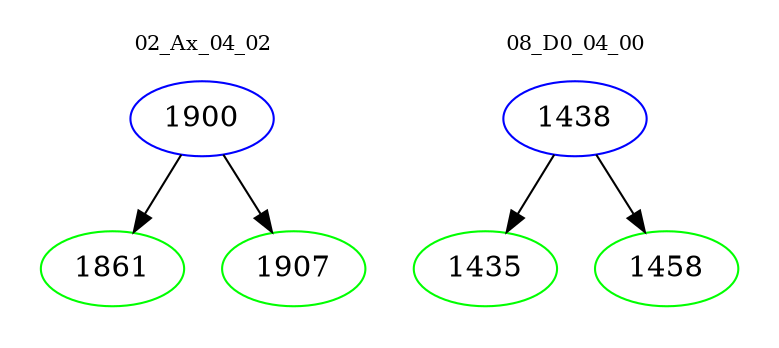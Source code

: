 digraph{
subgraph cluster_0 {
color = white
label = "02_Ax_04_02";
fontsize=10;
T0_1900 [label="1900", color="blue"]
T0_1900 -> T0_1861 [color="black"]
T0_1861 [label="1861", color="green"]
T0_1900 -> T0_1907 [color="black"]
T0_1907 [label="1907", color="green"]
}
subgraph cluster_1 {
color = white
label = "08_D0_04_00";
fontsize=10;
T1_1438 [label="1438", color="blue"]
T1_1438 -> T1_1435 [color="black"]
T1_1435 [label="1435", color="green"]
T1_1438 -> T1_1458 [color="black"]
T1_1458 [label="1458", color="green"]
}
}
